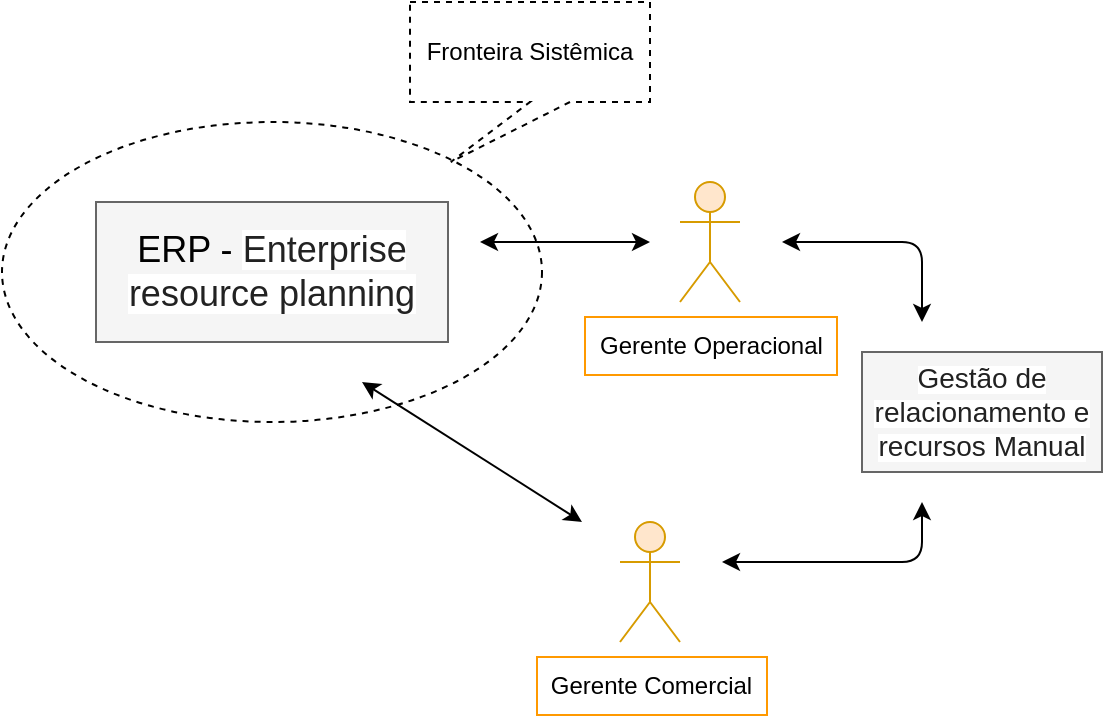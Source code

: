 <mxfile version="14.6.12" type="github">
  <diagram id="ofUUVFn5tLOiKQuakarS" name="Page-1">
    <mxGraphModel dx="1038" dy="491" grid="1" gridSize="10" guides="1" tooltips="1" connect="1" arrows="1" fold="1" page="1" pageScale="1" pageWidth="827" pageHeight="1169" math="0" shadow="0">
      <root>
        <mxCell id="0" />
        <mxCell id="1" parent="0" />
        <mxCell id="7gOXyf1R_mcmTL4wc7NC-3" value="" style="ellipse;whiteSpace=wrap;html=1;dashed=1;" parent="1" vertex="1">
          <mxGeometry x="60" y="200" width="270" height="150" as="geometry" />
        </mxCell>
        <mxCell id="7gOXyf1R_mcmTL4wc7NC-4" value="&lt;font style=&quot;font-size: 18px&quot;&gt;&lt;font color=&quot;#000000&quot; face=&quot;helvetica&quot; style=&quot;font-size: 18px&quot;&gt;ERP -&amp;nbsp;&lt;/font&gt;&lt;span style=&quot;color: rgb(34 , 34 , 34) ; font-family: &amp;#34;google sans&amp;#34; , &amp;#34;arial&amp;#34; , sans-serif ; text-align: left ; background-color: rgb(255 , 255 , 255)&quot;&gt;Enterprise resource planning&lt;/span&gt;&lt;/font&gt;" style="rounded=0;whiteSpace=wrap;html=1;fillColor=#f5f5f5;strokeColor=#666666;fontColor=#333333;" parent="1" vertex="1">
          <mxGeometry x="107" y="240" width="176" height="70" as="geometry" />
        </mxCell>
        <mxCell id="7gOXyf1R_mcmTL4wc7NC-6" value="&lt;span id=&quot;docs-internal-guid-01f24d8b-7fff-2e91-310c-5bba79cc8ed7&quot;&gt;&lt;span style=&quot;font-family: &amp;#34;arial&amp;#34; ; background-color: transparent ; vertical-align: baseline&quot;&gt;&lt;span id=&quot;docs-internal-guid-97d206a0-7fff-72b2-f705-602895639316&quot;&gt;&lt;div dir=&quot;ltr&quot; style=&quot;margin-left: 0pt&quot; align=&quot;left&quot;&gt;&lt;table style=&quot;background-color: transparent ; border: none ; border-collapse: collapse&quot;&gt;&lt;colgroup&gt;&lt;col width=&quot;187&quot;&gt;&lt;col width=&quot;453&quot;&gt;&lt;/colgroup&gt;&lt;tbody&gt;&lt;tr style=&quot;height: 0pt&quot;&gt;&lt;td style=&quot;border-left: solid #ff9900 1pt ; border-right: solid #ff9900 1pt ; border-bottom: solid #ff9900 1pt ; border-top: solid #ff9900 1pt ; vertical-align: top ; padding: 5pt 5pt 5pt 5pt ; overflow: hidden ; overflow-wrap: break-word&quot;&gt;&lt;span style=&quot;text-align: justify&quot;&gt;Gerente Operacional&lt;/span&gt;&lt;/td&gt;&lt;/tr&gt;&lt;/tbody&gt;&lt;/table&gt;&lt;/div&gt;&lt;/span&gt;&lt;/span&gt;&lt;/span&gt;" style="shape=umlActor;verticalLabelPosition=bottom;verticalAlign=top;html=1;outlineConnect=0;fillColor=#ffe6cc;strokeColor=#d79b00;" parent="1" vertex="1">
          <mxGeometry x="399" y="230" width="30" height="60" as="geometry" />
        </mxCell>
        <mxCell id="7gOXyf1R_mcmTL4wc7NC-10" value="" style="endArrow=classic;startArrow=classic;html=1;" parent="1" edge="1">
          <mxGeometry width="50" height="50" relative="1" as="geometry">
            <mxPoint x="299" y="260" as="sourcePoint" />
            <mxPoint x="384" y="260" as="targetPoint" />
          </mxGeometry>
        </mxCell>
        <mxCell id="7gOXyf1R_mcmTL4wc7NC-12" value="" style="endArrow=classic;startArrow=classic;html=1;" parent="1" edge="1">
          <mxGeometry width="50" height="50" relative="1" as="geometry">
            <mxPoint x="350" y="400" as="sourcePoint" />
            <mxPoint x="240" y="330" as="targetPoint" />
          </mxGeometry>
        </mxCell>
        <mxCell id="7gOXyf1R_mcmTL4wc7NC-20" value="" style="endArrow=classic;html=1;startArrow=classic;startFill=1;" parent="1" edge="1">
          <mxGeometry width="50" height="50" relative="1" as="geometry">
            <mxPoint x="450" y="260" as="sourcePoint" />
            <mxPoint x="520" y="300" as="targetPoint" />
            <Array as="points">
              <mxPoint x="520" y="260" />
            </Array>
          </mxGeometry>
        </mxCell>
        <mxCell id="7gOXyf1R_mcmTL4wc7NC-22" value="&lt;span style=&quot;color: rgb(34 , 34 , 34) ; font-family: &amp;#34;google sans&amp;#34; , &amp;#34;arial&amp;#34; , sans-serif ; text-align: left ; background-color: rgb(255 , 255 , 255)&quot;&gt;&lt;font style=&quot;font-size: 14px&quot;&gt;Gestão de relacionamento e recursos Manual&lt;br&gt;&lt;/font&gt;&lt;/span&gt;" style="rounded=0;whiteSpace=wrap;html=1;fillColor=#f5f5f5;strokeColor=#666666;fontColor=#333333;" parent="1" vertex="1">
          <mxGeometry x="490" y="315" width="120" height="60" as="geometry" />
        </mxCell>
        <mxCell id="IGN8ruvCPKyGlNlwhIGV-1" value="Fronteira Sistêmica" style="shape=callout;whiteSpace=wrap;html=1;perimeter=calloutPerimeter;position2=0.17;dashed=1;" parent="1" vertex="1">
          <mxGeometry x="264" y="140" width="120" height="80" as="geometry" />
        </mxCell>
        <mxCell id="4lb6yPEp9kyUfiVUmwPT-1" value="&lt;span id=&quot;docs-internal-guid-01f24d8b-7fff-2e91-310c-5bba79cc8ed7&quot;&gt;&lt;span style=&quot;font-family: &amp;#34;arial&amp;#34; ; background-color: transparent ; vertical-align: baseline&quot;&gt;&lt;div dir=&quot;ltr&quot; style=&quot;margin-left: 0pt&quot; align=&quot;left&quot;&gt;&lt;table style=&quot;border: none ; border-collapse: collapse&quot;&gt;&lt;colgroup&gt;&lt;col width=&quot;187&quot;&gt;&lt;col width=&quot;453&quot;&gt;&lt;/colgroup&gt;&lt;tbody&gt;&lt;tr style=&quot;height: 0pt&quot;&gt;&lt;td style=&quot;border-left: solid #ff9900 1pt ; border-right: solid #ff9900 1pt ; border-bottom: solid #ff9900 1pt ; border-top: solid #ff9900 1pt ; vertical-align: top ; padding: 5pt 5pt 5pt 5pt ; overflow: hidden ; overflow-wrap: break-word&quot;&gt;&lt;span id=&quot;docs-internal-guid-cf75bcc0-7fff-0399-cd37-272892f8aaf6&quot;&gt;&lt;div dir=&quot;ltr&quot; style=&quot;margin-left: 0pt&quot; align=&quot;left&quot;&gt;&lt;span style=&quot;text-align: justify&quot;&gt;Gerente Comercial&lt;/span&gt;&lt;br&gt;&lt;/div&gt;&lt;/span&gt;&lt;/td&gt;&lt;/tr&gt;&lt;/tbody&gt;&lt;/table&gt;&lt;/div&gt;&lt;/span&gt;&lt;/span&gt;" style="shape=umlActor;verticalLabelPosition=bottom;verticalAlign=top;html=1;outlineConnect=0;fillColor=#ffe6cc;strokeColor=#d79b00;direction=east;" parent="1" vertex="1">
          <mxGeometry x="369" y="400" width="30" height="60" as="geometry" />
        </mxCell>
        <mxCell id="4lb6yPEp9kyUfiVUmwPT-3" value="" style="endArrow=classic;html=1;startArrow=classic;startFill=1;" parent="1" edge="1">
          <mxGeometry width="50" height="50" relative="1" as="geometry">
            <mxPoint x="420" y="420" as="sourcePoint" />
            <mxPoint x="520" y="390" as="targetPoint" />
            <Array as="points">
              <mxPoint x="520" y="420" />
            </Array>
          </mxGeometry>
        </mxCell>
      </root>
    </mxGraphModel>
  </diagram>
</mxfile>
